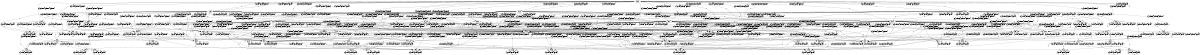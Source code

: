 digraph CSG {
size="8,5"
node [shape=box];
0 [label="(-1,0,0)", shape=diamond]
0 -> n0_0 [ arrowhead=none,label="0:[p1wait][p2wait][p3wait]" ];
n0_0 [ shape=point,width=0.1,height=0.1,label="" ];
n0_0 -> 0;
1 [label="(-1,0,1)", shape=diamond]
1 -> n1_0 [ arrowhead=none,label="0:[p1wait][p2wait][p3wait]" ];
n1_0 [ shape=point,width=0.1,height=0.1,label="" ];
n1_0 -> 1;
2 [label="(-1,0,2)", shape=diamond]
2 -> n2_0 [ arrowhead=none,label="0:[p1wait][p2wait][p3wait]" ];
n2_0 [ shape=point,width=0.1,height=0.1,label="" ];
n2_0 -> 2;
3 [label="(-1,1,0)", shape=diamond]
3 -> n3_0 [ arrowhead=none,label="0:[p1wait][p2wait][p3wait]" ];
n3_0 [ shape=point,width=0.1,height=0.1,label="" ];
n3_0 -> 3;
4 [label="(-1,1,1)", shape=diamond]
4 -> n4_0 [ arrowhead=none,label="0:[p1wait][p2wait][p3wait]" ];
n4_0 [ shape=point,width=0.1,height=0.1,label="" ];
n4_0 -> 4;
4 -> n4_1 [ arrowhead=none,label="1:[p1wait][p2wait][p3shoot2]" ];
n4_1 [ shape=point,width=0.1,height=0.1,label="" ];
n4_1 -> 1;
4 -> n4_2 [ arrowhead=none,label="2:[p1wait][p2shoot3][p3wait]" ];
n4_2 [ shape=point,width=0.1,height=0.1,label="" ];
n4_2 -> 3;
4 -> n4_3 [ arrowhead=none,label="3:[p1wait][p2shoot3][p3shoot2]" ];
n4_3 [ shape=point,width=0.1,height=0.1,label="" ];
n4_3 -> 0;
5 [label="(-1,1,2)", shape=diamond]
5 -> n5_0 [ arrowhead=none,label="0:[p1wait][p2wait][p3wait]" ];
n5_0 [ shape=point,width=0.1,height=0.1,label="" ];
n5_0 -> 5;
5 -> n5_1 [ arrowhead=none,label="1:[p1wait][p2wait][p3shoot2]" ];
n5_1 [ shape=point,width=0.1,height=0.1,label="" ];
n5_1 -> 2;
5 -> n5_2 [ arrowhead=none,label="2:[p1wait][p2shoot3][p3wait]" ];
n5_2 [ shape=point,width=0.1,height=0.1,label="" ];
n5_2 -> 4;
5 -> n5_3 [ arrowhead=none,label="3:[p1wait][p2shoot3][p3shoot2]" ];
n5_3 [ shape=point,width=0.1,height=0.1,label="" ];
n5_3 -> 1;
6 [label="(-1,2,0)", shape=diamond]
6 -> n6_0 [ arrowhead=none,label="0:[p1wait][p2wait][p3wait]" ];
n6_0 [ shape=point,width=0.1,height=0.1,label="" ];
n6_0 -> 6;
7 [label="(-1,2,1)", shape=diamond]
7 -> n7_0 [ arrowhead=none,label="0:[p1wait][p2wait][p3wait]" ];
n7_0 [ shape=point,width=0.1,height=0.1,label="" ];
n7_0 -> 7;
7 -> n7_1 [ arrowhead=none,label="1:[p1wait][p2wait][p3shoot2]" ];
n7_1 [ shape=point,width=0.1,height=0.1,label="" ];
n7_1 -> 4;
7 -> n7_2 [ arrowhead=none,label="2:[p1wait][p2shoot3][p3wait]" ];
n7_2 [ shape=point,width=0.1,height=0.1,label="" ];
n7_2 -> 6;
7 -> n7_3 [ arrowhead=none,label="3:[p1wait][p2shoot3][p3shoot2]" ];
n7_3 [ shape=point,width=0.1,height=0.1,label="" ];
n7_3 -> 3;
8 [label="(-1,2,2)", shape=diamond]
8 -> n8_0 [ arrowhead=none,label="0:[p1wait][p2wait][p3wait]" ];
n8_0 [ shape=point,width=0.1,height=0.1,label="" ];
n8_0 -> 8;
8 -> n8_1 [ arrowhead=none,label="1:[p1wait][p2wait][p3shoot2]" ];
n8_1 [ shape=point,width=0.1,height=0.1,label="" ];
n8_1 -> 5;
8 -> n8_2 [ arrowhead=none,label="2:[p1wait][p2shoot3][p3wait]" ];
n8_2 [ shape=point,width=0.1,height=0.1,label="" ];
n8_2 -> 7;
8 -> n8_3 [ arrowhead=none,label="3:[p1wait][p2shoot3][p3shoot2]" ];
n8_3 [ shape=point,width=0.1,height=0.1,label="" ];
n8_3 -> 4;
9 [label="(0,-1,0)", shape=diamond]
9 -> n9_0 [ arrowhead=none,label="0:[p1wait][p2wait][p3wait]" ];
n9_0 [ shape=point,width=0.1,height=0.1,label="" ];
n9_0 -> 9;
10 [label="(0,-1,1)", shape=diamond]
10 -> n10_0 [ arrowhead=none,label="0:[p1wait][p2wait][p3wait]" ];
n10_0 [ shape=point,width=0.1,height=0.1,label="" ];
n10_0 -> 10;
11 [label="(0,-1,2)", shape=diamond]
11 -> n11_0 [ arrowhead=none,label="0:[p1wait][p2wait][p3wait]" ];
n11_0 [ shape=point,width=0.1,height=0.1,label="" ];
n11_0 -> 11;
12 [label="(0,0,-1)", shape=diamond]
12 -> n12_0 [ arrowhead=none,label="0:[p1wait][p2wait][p3wait]" ];
n12_0 [ shape=point,width=0.1,height=0.1,label="" ];
n12_0 -> 12;
13 [label="(0,0,0)", shape=diamond]
13 -> n13_0 [ arrowhead=none,label="0:[p1wait][p2wait][p3wait]" ];
n13_0 [ shape=point,width=0.1,height=0.1,label="" ];
n13_0 -> 13;
14 [label="(0,0,1)", shape=diamond]
14 -> n14_0 [ arrowhead=none,label="0:[p1wait][p2wait][p3wait]" ];
n14_0 [ shape=point,width=0.1,height=0.1,label="" ];
n14_0 -> 14;
15 [label="(0,0,2)", shape=diamond]
15 -> n15_0 [ arrowhead=none,label="0:[p1wait][p2wait][p3wait]" ];
n15_0 [ shape=point,width=0.1,height=0.1,label="" ];
n15_0 -> 15;
16 [label="(0,1,-1)", shape=diamond]
16 -> n16_0 [ arrowhead=none,label="0:[p1wait][p2wait][p3wait]" ];
n16_0 [ shape=point,width=0.1,height=0.1,label="" ];
n16_0 -> 16;
17 [label="(0,1,0)", shape=diamond]
17 -> n17_0 [ arrowhead=none,label="0:[p1wait][p2wait][p3wait]" ];
n17_0 [ shape=point,width=0.1,height=0.1,label="" ];
n17_0 -> 17;
18 [label="(0,1,1)", shape=diamond]
18 -> n18_0 [ arrowhead=none,label="0:[p1wait][p2wait][p3wait]" ];
n18_0 [ shape=point,width=0.1,height=0.1,label="" ];
n18_0 -> 18;
18 -> n18_1 [ arrowhead=none,label="1:[p1wait][p2wait][p3shoot2]" ];
n18_1 [ shape=point,width=0.1,height=0.1,label="" ];
n18_1 -> 14;
18 -> n18_2 [ arrowhead=none,label="2:[p1wait][p2shoot3][p3wait]" ];
n18_2 [ shape=point,width=0.1,height=0.1,label="" ];
n18_2 -> 17;
18 -> n18_3 [ arrowhead=none,label="3:[p1wait][p2shoot3][p3shoot2]" ];
n18_3 [ shape=point,width=0.1,height=0.1,label="" ];
n18_3 -> 13;
19 [label="(0,1,2)", shape=diamond]
19 -> n19_0 [ arrowhead=none,label="0:[p1wait][p2wait][p3wait]" ];
n19_0 [ shape=point,width=0.1,height=0.1,label="" ];
n19_0 -> 19;
19 -> n19_1 [ arrowhead=none,label="1:[p1wait][p2wait][p3shoot2]" ];
n19_1 [ shape=point,width=0.1,height=0.1,label="" ];
n19_1 -> 15;
19 -> n19_2 [ arrowhead=none,label="2:[p1wait][p2shoot3][p3wait]" ];
n19_2 [ shape=point,width=0.1,height=0.1,label="" ];
n19_2 -> 18;
19 -> n19_3 [ arrowhead=none,label="3:[p1wait][p2shoot3][p3shoot2]" ];
n19_3 [ shape=point,width=0.1,height=0.1,label="" ];
n19_3 -> 14;
20 [label="(0,2,-1)", shape=diamond]
20 -> n20_0 [ arrowhead=none,label="0:[p1wait][p2wait][p3wait]" ];
n20_0 [ shape=point,width=0.1,height=0.1,label="" ];
n20_0 -> 20;
21 [label="(0,2,0)", shape=diamond]
21 -> n21_0 [ arrowhead=none,label="0:[p1wait][p2wait][p3wait]" ];
n21_0 [ shape=point,width=0.1,height=0.1,label="" ];
n21_0 -> 21;
22 [label="(0,2,1)", shape=diamond]
22 -> n22_0 [ arrowhead=none,label="0:[p1wait][p2wait][p3wait]" ];
n22_0 [ shape=point,width=0.1,height=0.1,label="" ];
n22_0 -> 22;
22 -> n22_1 [ arrowhead=none,label="1:[p1wait][p2wait][p3shoot2]" ];
n22_1 [ shape=point,width=0.1,height=0.1,label="" ];
n22_1 -> 18;
22 -> n22_2 [ arrowhead=none,label="2:[p1wait][p2shoot3][p3wait]" ];
n22_2 [ shape=point,width=0.1,height=0.1,label="" ];
n22_2 -> 21;
22 -> n22_3 [ arrowhead=none,label="3:[p1wait][p2shoot3][p3shoot2]" ];
n22_3 [ shape=point,width=0.1,height=0.1,label="" ];
n22_3 -> 17;
23 [label="(0,2,2)", shape=diamond]
23 -> n23_0 [ arrowhead=none,label="0:[p1wait][p2wait][p3wait]" ];
n23_0 [ shape=point,width=0.1,height=0.1,label="" ];
n23_0 -> 23;
23 -> n23_1 [ arrowhead=none,label="1:[p1wait][p2wait][p3shoot2]" ];
n23_1 [ shape=point,width=0.1,height=0.1,label="" ];
n23_1 -> 19;
23 -> n23_2 [ arrowhead=none,label="2:[p1wait][p2shoot3][p3wait]" ];
n23_2 [ shape=point,width=0.1,height=0.1,label="" ];
n23_2 -> 22;
23 -> n23_3 [ arrowhead=none,label="3:[p1wait][p2shoot3][p3shoot2]" ];
n23_3 [ shape=point,width=0.1,height=0.1,label="" ];
n23_3 -> 18;
24 [label="(1,-1,0)", shape=diamond]
24 -> n24_0 [ arrowhead=none,label="0:[p1wait][p2wait][p3wait]" ];
n24_0 [ shape=point,width=0.1,height=0.1,label="" ];
n24_0 -> 24;
25 [label="(1,-1,1)", shape=diamond]
25 -> n25_0 [ arrowhead=none,label="0:[p1wait][p2wait][p3wait]" ];
n25_0 [ shape=point,width=0.1,height=0.1,label="" ];
n25_0 -> 25;
25 -> n25_1 [ arrowhead=none,label="1:[p1wait][p2wait][p3shoot1]" ];
n25_1 [ shape=point,width=0.1,height=0.1,label="" ];
n25_1 -> 10;
25 -> n25_2 [ arrowhead=none,label="2:[p1shoot3][p2wait][p3wait]" ];
n25_2 [ shape=point,width=0.1,height=0.1,label="" ];
n25_2 -> 24;
25 -> n25_3 [ arrowhead=none,label="3:[p1shoot3][p2wait][p3shoot1]" ];
n25_3 [ shape=point,width=0.1,height=0.1,label="" ];
n25_3 -> 9;
26 [label="(1,-1,2)", shape=diamond]
26 -> n26_0 [ arrowhead=none,label="0:[p1wait][p2wait][p3wait]" ];
n26_0 [ shape=point,width=0.1,height=0.1,label="" ];
n26_0 -> 26;
26 -> n26_1 [ arrowhead=none,label="1:[p1wait][p2wait][p3shoot1]" ];
n26_1 [ shape=point,width=0.1,height=0.1,label="" ];
n26_1 -> 11;
26 -> n26_2 [ arrowhead=none,label="2:[p1shoot3][p2wait][p3wait]" ];
n26_2 [ shape=point,width=0.1,height=0.1,label="" ];
n26_2 -> 25;
26 -> n26_3 [ arrowhead=none,label="3:[p1shoot3][p2wait][p3shoot1]" ];
n26_3 [ shape=point,width=0.1,height=0.1,label="" ];
n26_3 -> 10;
27 [label="(1,0,-1)", shape=diamond]
27 -> n27_0 [ arrowhead=none,label="0:[p1wait][p2wait][p3wait]" ];
n27_0 [ shape=point,width=0.1,height=0.1,label="" ];
n27_0 -> 27;
28 [label="(1,0,0)", shape=diamond]
28 -> n28_0 [ arrowhead=none,label="0:[p1wait][p2wait][p3wait]" ];
n28_0 [ shape=point,width=0.1,height=0.1,label="" ];
n28_0 -> 28;
29 [label="(1,0,1)", shape=diamond]
29 -> n29_0 [ arrowhead=none,label="0:[p1wait][p2wait][p3wait]" ];
n29_0 [ shape=point,width=0.1,height=0.1,label="" ];
n29_0 -> 29;
29 -> n29_1 [ arrowhead=none,label="1:[p1wait][p2wait][p3shoot1]" ];
n29_1 [ shape=point,width=0.1,height=0.1,label="" ];
n29_1 -> 14;
29 -> n29_2 [ arrowhead=none,label="2:[p1shoot3][p2wait][p3wait]" ];
n29_2 [ shape=point,width=0.1,height=0.1,label="" ];
n29_2 -> 28;
29 -> n29_3 [ arrowhead=none,label="3:[p1shoot3][p2wait][p3shoot1]" ];
n29_3 [ shape=point,width=0.1,height=0.1,label="" ];
n29_3 -> 13;
30 [label="(1,0,2)", shape=diamond]
30 -> n30_0 [ arrowhead=none,label="0:[p1wait][p2wait][p3wait]" ];
n30_0 [ shape=point,width=0.1,height=0.1,label="" ];
n30_0 -> 30;
30 -> n30_1 [ arrowhead=none,label="1:[p1wait][p2wait][p3shoot1]" ];
n30_1 [ shape=point,width=0.1,height=0.1,label="" ];
n30_1 -> 15;
30 -> n30_2 [ arrowhead=none,label="2:[p1shoot3][p2wait][p3wait]" ];
n30_2 [ shape=point,width=0.1,height=0.1,label="" ];
n30_2 -> 29;
30 -> n30_3 [ arrowhead=none,label="3:[p1shoot3][p2wait][p3shoot1]" ];
n30_3 [ shape=point,width=0.1,height=0.1,label="" ];
n30_3 -> 14;
31 [label="(1,1,-1)", shape=diamond]
31 -> n31_0 [ arrowhead=none,label="0:[p1wait][p2wait][p3wait]" ];
n31_0 [ shape=point,width=0.1,height=0.1,label="" ];
n31_0 -> 31;
31 -> n31_1 [ arrowhead=none,label="1:[p1wait][p2shoot1][p3wait]" ];
n31_1 [ shape=point,width=0.1,height=0.1,label="" ];
n31_1 -> 16;
31 -> n31_2 [ arrowhead=none,label="2:[p1shoot2][p2wait][p3wait]" ];
n31_2 [ shape=point,width=0.1,height=0.1,label="" ];
n31_2 -> 27;
31 -> n31_3 [ arrowhead=none,label="3:[p1shoot2][p2shoot1][p3wait]" ];
n31_3 [ shape=point,width=0.1,height=0.1,label="" ];
n31_3 -> 12;
32 [label="(1,1,0)", shape=diamond]
32 -> n32_0 [ arrowhead=none,label="0:[p1wait][p2wait][p3wait]" ];
n32_0 [ shape=point,width=0.1,height=0.1,label="" ];
n32_0 -> 32;
32 -> n32_1 [ arrowhead=none,label="1:[p1wait][p2shoot1][p3wait]" ];
n32_1 [ shape=point,width=0.1,height=0.1,label="" ];
n32_1 -> 17;
32 -> n32_2 [ arrowhead=none,label="2:[p1shoot2][p2wait][p3wait]" ];
n32_2 [ shape=point,width=0.1,height=0.1,label="" ];
n32_2 -> 28;
32 -> n32_3 [ arrowhead=none,label="3:[p1shoot2][p2shoot1][p3wait]" ];
n32_3 [ shape=point,width=0.1,height=0.1,label="" ];
n32_3 -> 13;
33 [label="(1,1,1)", shape=diamond]
33 -> n33_0 [ arrowhead=none,label="0:[p1wait][p2wait][p3wait]" ];
n33_0 [ shape=point,width=0.1,height=0.1,label="" ];
n33_0 -> 33;
33 -> n33_1 [ arrowhead=none,label="1:[p1wait][p2wait][p3shoot2]" ];
n33_1 [ shape=point,width=0.1,height=0.1,label="" ];
n33_1 -> 29;
33 -> n33_2 [ arrowhead=none,label="2:[p1wait][p2wait][p3shoot1]" ];
n33_2 [ shape=point,width=0.1,height=0.1,label="" ];
n33_2 -> 18;
33 -> n33_3 [ arrowhead=none,label="3:[p1shoot2][p2wait][p3wait]" ];
n33_3 [ shape=point,width=0.1,height=0.1,label="" ];
n33_3 -> 29;
33 -> n33_4 [ arrowhead=none,label="4:[p1shoot2][p2wait][p3shoot2]" ];
n33_4 [ shape=point,width=0.1,height=0.1,label="" ];
n33_4 -> 25;
33 -> n33_5 [ arrowhead=none,label="5:[p1shoot2][p2wait][p3shoot1]" ];
n33_5 [ shape=point,width=0.1,height=0.1,label="" ];
n33_5 -> 14;
33 -> n33_6 [ arrowhead=none,label="6:[p1shoot3][p2wait][p3wait]" ];
n33_6 [ shape=point,width=0.1,height=0.1,label="" ];
n33_6 -> 32;
33 -> n33_7 [ arrowhead=none,label="7:[p1shoot3][p2wait][p3shoot2]" ];
n33_7 [ shape=point,width=0.1,height=0.1,label="" ];
n33_7 -> 28;
33 -> n33_8 [ arrowhead=none,label="8:[p1shoot3][p2wait][p3shoot1]" ];
n33_8 [ shape=point,width=0.1,height=0.1,label="" ];
n33_8 -> 17;
33 -> n33_9 [ arrowhead=none,label="9:[p1wait][p2shoot3][p3wait]" ];
n33_9 [ shape=point,width=0.1,height=0.1,label="" ];
n33_9 -> 32;
33 -> n33_10 [ arrowhead=none,label="10:[p1wait][p2shoot3][p3shoot2]" ];
n33_10 [ shape=point,width=0.1,height=0.1,label="" ];
n33_10 -> 28;
33 -> n33_11 [ arrowhead=none,label="11:[p1wait][p2shoot3][p3shoot1]" ];
n33_11 [ shape=point,width=0.1,height=0.1,label="" ];
n33_11 -> 17;
33 -> n33_12 [ arrowhead=none,label="12:[p1shoot2][p2shoot3][p3wait]" ];
n33_12 [ shape=point,width=0.1,height=0.1,label="" ];
n33_12 -> 28;
33 -> n33_13 [ arrowhead=none,label="13:[p1shoot2][p2shoot3][p3shoot2]" ];
n33_13 [ shape=point,width=0.1,height=0.1,label="" ];
n33_13 -> 24;
33 -> n33_14 [ arrowhead=none,label="14:[p1shoot2][p2shoot3][p3shoot1]" ];
n33_14 [ shape=point,width=0.1,height=0.1,label="" ];
n33_14 -> 13;
33 -> n33_15 [ arrowhead=none,label="15:[p1shoot3][p2shoot3][p3wait]" ];
n33_15 [ shape=point,width=0.1,height=0.1,label="" ];
n33_15 -> 31;
33 -> n33_16 [ arrowhead=none,label="16:[p1shoot3][p2shoot3][p3shoot2]" ];
n33_16 [ shape=point,width=0.1,height=0.1,label="" ];
n33_16 -> 28;
33 -> n33_17 [ arrowhead=none,label="17:[p1shoot3][p2shoot3][p3shoot1]" ];
n33_17 [ shape=point,width=0.1,height=0.1,label="" ];
n33_17 -> 16;
33 -> n33_18 [ arrowhead=none,label="18:[p1wait][p2shoot1][p3wait]" ];
n33_18 [ shape=point,width=0.1,height=0.1,label="" ];
n33_18 -> 18;
33 -> n33_19 [ arrowhead=none,label="19:[p1wait][p2shoot1][p3shoot2]" ];
n33_19 [ shape=point,width=0.1,height=0.1,label="" ];
n33_19 -> 14;
33 -> n33_20 [ arrowhead=none,label="20:[p1wait][p2shoot1][p3shoot1]" ];
n33_20 [ shape=point,width=0.1,height=0.1,label="" ];
n33_20 -> 4;
33 -> n33_21 [ arrowhead=none,label="21:[p1shoot2][p2shoot1][p3wait]" ];
n33_21 [ shape=point,width=0.1,height=0.1,label="" ];
n33_21 -> 14;
33 -> n33_22 [ arrowhead=none,label="22:[p1shoot2][p2shoot1][p3shoot2]" ];
n33_22 [ shape=point,width=0.1,height=0.1,label="" ];
n33_22 -> 10;
33 -> n33_23 [ arrowhead=none,label="23:[p1shoot2][p2shoot1][p3shoot1]" ];
n33_23 [ shape=point,width=0.1,height=0.1,label="" ];
n33_23 -> 1;
33 -> n33_24 [ arrowhead=none,label="24:[p1shoot3][p2shoot1][p3wait]" ];
n33_24 [ shape=point,width=0.1,height=0.1,label="" ];
n33_24 -> 17;
33 -> n33_25 [ arrowhead=none,label="25:[p1shoot3][p2shoot1][p3shoot2]" ];
n33_25 [ shape=point,width=0.1,height=0.1,label="" ];
n33_25 -> 13;
33 -> n33_26 [ arrowhead=none,label="26:[p1shoot3][p2shoot1][p3shoot1]" ];
n33_26 [ shape=point,width=0.1,height=0.1,label="" ];
n33_26 -> 3;
34 [label="(1,1,2)", shape=diamond]
34 -> n34_0 [ arrowhead=none,label="0:[p1wait][p2wait][p3wait]" ];
n34_0 [ shape=point,width=0.1,height=0.1,label="" ];
n34_0 -> 34;
34 -> n34_1 [ arrowhead=none,label="1:[p1wait][p2wait][p3shoot2]" ];
n34_1 [ shape=point,width=0.1,height=0.1,label="" ];
n34_1 -> 30;
34 -> n34_2 [ arrowhead=none,label="2:[p1wait][p2wait][p3shoot1]" ];
n34_2 [ shape=point,width=0.1,height=0.1,label="" ];
n34_2 -> 19;
34 -> n34_3 [ arrowhead=none,label="3:[p1shoot2][p2wait][p3wait]" ];
n34_3 [ shape=point,width=0.1,height=0.1,label="" ];
n34_3 -> 30;
34 -> n34_4 [ arrowhead=none,label="4:[p1shoot2][p2wait][p3shoot2]" ];
n34_4 [ shape=point,width=0.1,height=0.1,label="" ];
n34_4 -> 26;
34 -> n34_5 [ arrowhead=none,label="5:[p1shoot2][p2wait][p3shoot1]" ];
n34_5 [ shape=point,width=0.1,height=0.1,label="" ];
n34_5 -> 15;
34 -> n34_6 [ arrowhead=none,label="6:[p1shoot3][p2wait][p3wait]" ];
n34_6 [ shape=point,width=0.1,height=0.1,label="" ];
n34_6 -> 33;
34 -> n34_7 [ arrowhead=none,label="7:[p1shoot3][p2wait][p3shoot2]" ];
n34_7 [ shape=point,width=0.1,height=0.1,label="" ];
n34_7 -> 29;
34 -> n34_8 [ arrowhead=none,label="8:[p1shoot3][p2wait][p3shoot1]" ];
n34_8 [ shape=point,width=0.1,height=0.1,label="" ];
n34_8 -> 18;
34 -> n34_9 [ arrowhead=none,label="9:[p1wait][p2shoot3][p3wait]" ];
n34_9 [ shape=point,width=0.1,height=0.1,label="" ];
n34_9 -> 33;
34 -> n34_10 [ arrowhead=none,label="10:[p1wait][p2shoot3][p3shoot2]" ];
n34_10 [ shape=point,width=0.1,height=0.1,label="" ];
n34_10 -> 29;
34 -> n34_11 [ arrowhead=none,label="11:[p1wait][p2shoot3][p3shoot1]" ];
n34_11 [ shape=point,width=0.1,height=0.1,label="" ];
n34_11 -> 18;
34 -> n34_12 [ arrowhead=none,label="12:[p1shoot2][p2shoot3][p3wait]" ];
n34_12 [ shape=point,width=0.1,height=0.1,label="" ];
n34_12 -> 29;
34 -> n34_13 [ arrowhead=none,label="13:[p1shoot2][p2shoot3][p3shoot2]" ];
n34_13 [ shape=point,width=0.1,height=0.1,label="" ];
n34_13 -> 25;
34 -> n34_14 [ arrowhead=none,label="14:[p1shoot2][p2shoot3][p3shoot1]" ];
n34_14 [ shape=point,width=0.1,height=0.1,label="" ];
n34_14 -> 14;
34 -> n34_15 [ arrowhead=none,label="15:[p1shoot3][p2shoot3][p3wait]" ];
n34_15 [ shape=point,width=0.1,height=0.1,label="" ];
n34_15 -> 32;
34 -> n34_16 [ arrowhead=none,label="16:[p1shoot3][p2shoot3][p3shoot2]" ];
n34_16 [ shape=point,width=0.1,height=0.1,label="" ];
n34_16 -> 29;
34 -> n34_17 [ arrowhead=none,label="17:[p1shoot3][p2shoot3][p3shoot1]" ];
n34_17 [ shape=point,width=0.1,height=0.1,label="" ];
n34_17 -> 17;
34 -> n34_18 [ arrowhead=none,label="18:[p1wait][p2shoot1][p3wait]" ];
n34_18 [ shape=point,width=0.1,height=0.1,label="" ];
n34_18 -> 19;
34 -> n34_19 [ arrowhead=none,label="19:[p1wait][p2shoot1][p3shoot2]" ];
n34_19 [ shape=point,width=0.1,height=0.1,label="" ];
n34_19 -> 15;
34 -> n34_20 [ arrowhead=none,label="20:[p1wait][p2shoot1][p3shoot1]" ];
n34_20 [ shape=point,width=0.1,height=0.1,label="" ];
n34_20 -> 5;
34 -> n34_21 [ arrowhead=none,label="21:[p1shoot2][p2shoot1][p3wait]" ];
n34_21 [ shape=point,width=0.1,height=0.1,label="" ];
n34_21 -> 15;
34 -> n34_22 [ arrowhead=none,label="22:[p1shoot2][p2shoot1][p3shoot2]" ];
n34_22 [ shape=point,width=0.1,height=0.1,label="" ];
n34_22 -> 11;
34 -> n34_23 [ arrowhead=none,label="23:[p1shoot2][p2shoot1][p3shoot1]" ];
n34_23 [ shape=point,width=0.1,height=0.1,label="" ];
n34_23 -> 2;
34 -> n34_24 [ arrowhead=none,label="24:[p1shoot3][p2shoot1][p3wait]" ];
n34_24 [ shape=point,width=0.1,height=0.1,label="" ];
n34_24 -> 18;
34 -> n34_25 [ arrowhead=none,label="25:[p1shoot3][p2shoot1][p3shoot2]" ];
n34_25 [ shape=point,width=0.1,height=0.1,label="" ];
n34_25 -> 14;
34 -> n34_26 [ arrowhead=none,label="26:[p1shoot3][p2shoot1][p3shoot1]" ];
n34_26 [ shape=point,width=0.1,height=0.1,label="" ];
n34_26 -> 4;
35 [label="(1,2,-1)", shape=diamond]
35 -> n35_0 [ arrowhead=none,label="0:[p1wait][p2wait][p3wait]" ];
n35_0 [ shape=point,width=0.1,height=0.1,label="" ];
n35_0 -> 35;
35 -> n35_1 [ arrowhead=none,label="1:[p1wait][p2shoot1][p3wait]" ];
n35_1 [ shape=point,width=0.1,height=0.1,label="" ];
n35_1 -> 20;
35 -> n35_2 [ arrowhead=none,label="2:[p1shoot2][p2wait][p3wait]" ];
n35_2 [ shape=point,width=0.1,height=0.1,label="" ];
n35_2 -> 31;
35 -> n35_3 [ arrowhead=none,label="3:[p1shoot2][p2shoot1][p3wait]" ];
n35_3 [ shape=point,width=0.1,height=0.1,label="" ];
n35_3 -> 16;
36 [label="(1,2,0)", shape=diamond]
36 -> n36_0 [ arrowhead=none,label="0:[p1wait][p2wait][p3wait]" ];
n36_0 [ shape=point,width=0.1,height=0.1,label="" ];
n36_0 -> 36;
36 -> n36_1 [ arrowhead=none,label="1:[p1wait][p2shoot1][p3wait]" ];
n36_1 [ shape=point,width=0.1,height=0.1,label="" ];
n36_1 -> 21;
36 -> n36_2 [ arrowhead=none,label="2:[p1shoot2][p2wait][p3wait]" ];
n36_2 [ shape=point,width=0.1,height=0.1,label="" ];
n36_2 -> 32;
36 -> n36_3 [ arrowhead=none,label="3:[p1shoot2][p2shoot1][p3wait]" ];
n36_3 [ shape=point,width=0.1,height=0.1,label="" ];
n36_3 -> 17;
37 [label="(1,2,1)", shape=diamond]
37 -> n37_0 [ arrowhead=none,label="0:[p1wait][p2wait][p3wait]" ];
n37_0 [ shape=point,width=0.1,height=0.1,label="" ];
n37_0 -> 37;
37 -> n37_1 [ arrowhead=none,label="1:[p1wait][p2wait][p3shoot2]" ];
n37_1 [ shape=point,width=0.1,height=0.1,label="" ];
n37_1 -> 33;
37 -> n37_2 [ arrowhead=none,label="2:[p1wait][p2wait][p3shoot1]" ];
n37_2 [ shape=point,width=0.1,height=0.1,label="" ];
n37_2 -> 22;
37 -> n37_3 [ arrowhead=none,label="3:[p1shoot2][p2wait][p3wait]" ];
n37_3 [ shape=point,width=0.1,height=0.1,label="" ];
n37_3 -> 33;
37 -> n37_4 [ arrowhead=none,label="4:[p1shoot2][p2wait][p3shoot2]" ];
n37_4 [ shape=point,width=0.1,height=0.1,label="" ];
n37_4 -> 29;
37 -> n37_5 [ arrowhead=none,label="5:[p1shoot2][p2wait][p3shoot1]" ];
n37_5 [ shape=point,width=0.1,height=0.1,label="" ];
n37_5 -> 18;
37 -> n37_6 [ arrowhead=none,label="6:[p1shoot3][p2wait][p3wait]" ];
n37_6 [ shape=point,width=0.1,height=0.1,label="" ];
n37_6 -> 36;
37 -> n37_7 [ arrowhead=none,label="7:[p1shoot3][p2wait][p3shoot2]" ];
n37_7 [ shape=point,width=0.1,height=0.1,label="" ];
n37_7 -> 32;
37 -> n37_8 [ arrowhead=none,label="8:[p1shoot3][p2wait][p3shoot1]" ];
n37_8 [ shape=point,width=0.1,height=0.1,label="" ];
n37_8 -> 21;
37 -> n37_9 [ arrowhead=none,label="9:[p1wait][p2shoot3][p3wait]" ];
n37_9 [ shape=point,width=0.1,height=0.1,label="" ];
n37_9 -> 36;
37 -> n37_10 [ arrowhead=none,label="10:[p1wait][p2shoot3][p3shoot2]" ];
n37_10 [ shape=point,width=0.1,height=0.1,label="" ];
n37_10 -> 32;
37 -> n37_11 [ arrowhead=none,label="11:[p1wait][p2shoot3][p3shoot1]" ];
n37_11 [ shape=point,width=0.1,height=0.1,label="" ];
n37_11 -> 21;
37 -> n37_12 [ arrowhead=none,label="12:[p1shoot2][p2shoot3][p3wait]" ];
n37_12 [ shape=point,width=0.1,height=0.1,label="" ];
n37_12 -> 32;
37 -> n37_13 [ arrowhead=none,label="13:[p1shoot2][p2shoot3][p3shoot2]" ];
n37_13 [ shape=point,width=0.1,height=0.1,label="" ];
n37_13 -> 28;
37 -> n37_14 [ arrowhead=none,label="14:[p1shoot2][p2shoot3][p3shoot1]" ];
n37_14 [ shape=point,width=0.1,height=0.1,label="" ];
n37_14 -> 17;
37 -> n37_15 [ arrowhead=none,label="15:[p1shoot3][p2shoot3][p3wait]" ];
n37_15 [ shape=point,width=0.1,height=0.1,label="" ];
n37_15 -> 35;
37 -> n37_16 [ arrowhead=none,label="16:[p1shoot3][p2shoot3][p3shoot2]" ];
n37_16 [ shape=point,width=0.1,height=0.1,label="" ];
n37_16 -> 32;
37 -> n37_17 [ arrowhead=none,label="17:[p1shoot3][p2shoot3][p3shoot1]" ];
n37_17 [ shape=point,width=0.1,height=0.1,label="" ];
n37_17 -> 20;
37 -> n37_18 [ arrowhead=none,label="18:[p1wait][p2shoot1][p3wait]" ];
n37_18 [ shape=point,width=0.1,height=0.1,label="" ];
n37_18 -> 22;
37 -> n37_19 [ arrowhead=none,label="19:[p1wait][p2shoot1][p3shoot2]" ];
n37_19 [ shape=point,width=0.1,height=0.1,label="" ];
n37_19 -> 18;
37 -> n37_20 [ arrowhead=none,label="20:[p1wait][p2shoot1][p3shoot1]" ];
n37_20 [ shape=point,width=0.1,height=0.1,label="" ];
n37_20 -> 7;
37 -> n37_21 [ arrowhead=none,label="21:[p1shoot2][p2shoot1][p3wait]" ];
n37_21 [ shape=point,width=0.1,height=0.1,label="" ];
n37_21 -> 18;
37 -> n37_22 [ arrowhead=none,label="22:[p1shoot2][p2shoot1][p3shoot2]" ];
n37_22 [ shape=point,width=0.1,height=0.1,label="" ];
n37_22 -> 14;
37 -> n37_23 [ arrowhead=none,label="23:[p1shoot2][p2shoot1][p3shoot1]" ];
n37_23 [ shape=point,width=0.1,height=0.1,label="" ];
n37_23 -> 4;
37 -> n37_24 [ arrowhead=none,label="24:[p1shoot3][p2shoot1][p3wait]" ];
n37_24 [ shape=point,width=0.1,height=0.1,label="" ];
n37_24 -> 21;
37 -> n37_25 [ arrowhead=none,label="25:[p1shoot3][p2shoot1][p3shoot2]" ];
n37_25 [ shape=point,width=0.1,height=0.1,label="" ];
n37_25 -> 17;
37 -> n37_26 [ arrowhead=none,label="26:[p1shoot3][p2shoot1][p3shoot1]" ];
n37_26 [ shape=point,width=0.1,height=0.1,label="" ];
n37_26 -> 6;
38 [label="(1,2,2)", shape=diamond]
38 -> n38_0 [ arrowhead=none,label="0:[p1wait][p2wait][p3wait]" ];
n38_0 [ shape=point,width=0.1,height=0.1,label="" ];
n38_0 -> 38;
38 -> n38_1 [ arrowhead=none,label="1:[p1wait][p2wait][p3shoot2]" ];
n38_1 [ shape=point,width=0.1,height=0.1,label="" ];
n38_1 -> 34;
38 -> n38_2 [ arrowhead=none,label="2:[p1wait][p2wait][p3shoot1]" ];
n38_2 [ shape=point,width=0.1,height=0.1,label="" ];
n38_2 -> 23;
38 -> n38_3 [ arrowhead=none,label="3:[p1shoot2][p2wait][p3wait]" ];
n38_3 [ shape=point,width=0.1,height=0.1,label="" ];
n38_3 -> 34;
38 -> n38_4 [ arrowhead=none,label="4:[p1shoot2][p2wait][p3shoot2]" ];
n38_4 [ shape=point,width=0.1,height=0.1,label="" ];
n38_4 -> 30;
38 -> n38_5 [ arrowhead=none,label="5:[p1shoot2][p2wait][p3shoot1]" ];
n38_5 [ shape=point,width=0.1,height=0.1,label="" ];
n38_5 -> 19;
38 -> n38_6 [ arrowhead=none,label="6:[p1shoot3][p2wait][p3wait]" ];
n38_6 [ shape=point,width=0.1,height=0.1,label="" ];
n38_6 -> 37;
38 -> n38_7 [ arrowhead=none,label="7:[p1shoot3][p2wait][p3shoot2]" ];
n38_7 [ shape=point,width=0.1,height=0.1,label="" ];
n38_7 -> 33;
38 -> n38_8 [ arrowhead=none,label="8:[p1shoot3][p2wait][p3shoot1]" ];
n38_8 [ shape=point,width=0.1,height=0.1,label="" ];
n38_8 -> 22;
38 -> n38_9 [ arrowhead=none,label="9:[p1wait][p2shoot3][p3wait]" ];
n38_9 [ shape=point,width=0.1,height=0.1,label="" ];
n38_9 -> 37;
38 -> n38_10 [ arrowhead=none,label="10:[p1wait][p2shoot3][p3shoot2]" ];
n38_10 [ shape=point,width=0.1,height=0.1,label="" ];
n38_10 -> 33;
38 -> n38_11 [ arrowhead=none,label="11:[p1wait][p2shoot3][p3shoot1]" ];
n38_11 [ shape=point,width=0.1,height=0.1,label="" ];
n38_11 -> 22;
38 -> n38_12 [ arrowhead=none,label="12:[p1shoot2][p2shoot3][p3wait]" ];
n38_12 [ shape=point,width=0.1,height=0.1,label="" ];
n38_12 -> 33;
38 -> n38_13 [ arrowhead=none,label="13:[p1shoot2][p2shoot3][p3shoot2]" ];
n38_13 [ shape=point,width=0.1,height=0.1,label="" ];
n38_13 -> 29;
38 -> n38_14 [ arrowhead=none,label="14:[p1shoot2][p2shoot3][p3shoot1]" ];
n38_14 [ shape=point,width=0.1,height=0.1,label="" ];
n38_14 -> 18;
38 -> n38_15 [ arrowhead=none,label="15:[p1shoot3][p2shoot3][p3wait]" ];
n38_15 [ shape=point,width=0.1,height=0.1,label="" ];
n38_15 -> 36;
38 -> n38_16 [ arrowhead=none,label="16:[p1shoot3][p2shoot3][p3shoot2]" ];
n38_16 [ shape=point,width=0.1,height=0.1,label="" ];
n38_16 -> 33;
38 -> n38_17 [ arrowhead=none,label="17:[p1shoot3][p2shoot3][p3shoot1]" ];
n38_17 [ shape=point,width=0.1,height=0.1,label="" ];
n38_17 -> 21;
38 -> n38_18 [ arrowhead=none,label="18:[p1wait][p2shoot1][p3wait]" ];
n38_18 [ shape=point,width=0.1,height=0.1,label="" ];
n38_18 -> 23;
38 -> n38_19 [ arrowhead=none,label="19:[p1wait][p2shoot1][p3shoot2]" ];
n38_19 [ shape=point,width=0.1,height=0.1,label="" ];
n38_19 -> 19;
38 -> n38_20 [ arrowhead=none,label="20:[p1wait][p2shoot1][p3shoot1]" ];
n38_20 [ shape=point,width=0.1,height=0.1,label="" ];
n38_20 -> 8;
38 -> n38_21 [ arrowhead=none,label="21:[p1shoot2][p2shoot1][p3wait]" ];
n38_21 [ shape=point,width=0.1,height=0.1,label="" ];
n38_21 -> 19;
38 -> n38_22 [ arrowhead=none,label="22:[p1shoot2][p2shoot1][p3shoot2]" ];
n38_22 [ shape=point,width=0.1,height=0.1,label="" ];
n38_22 -> 15;
38 -> n38_23 [ arrowhead=none,label="23:[p1shoot2][p2shoot1][p3shoot1]" ];
n38_23 [ shape=point,width=0.1,height=0.1,label="" ];
n38_23 -> 5;
38 -> n38_24 [ arrowhead=none,label="24:[p1shoot3][p2shoot1][p3wait]" ];
n38_24 [ shape=point,width=0.1,height=0.1,label="" ];
n38_24 -> 22;
38 -> n38_25 [ arrowhead=none,label="25:[p1shoot3][p2shoot1][p3shoot2]" ];
n38_25 [ shape=point,width=0.1,height=0.1,label="" ];
n38_25 -> 18;
38 -> n38_26 [ arrowhead=none,label="26:[p1shoot3][p2shoot1][p3shoot1]" ];
n38_26 [ shape=point,width=0.1,height=0.1,label="" ];
n38_26 -> 7;
39 [label="(2,-1,0)", shape=diamond]
39 -> n39_0 [ arrowhead=none,label="0:[p1wait][p2wait][p3wait]" ];
n39_0 [ shape=point,width=0.1,height=0.1,label="" ];
n39_0 -> 39;
40 [label="(2,-1,1)", shape=diamond]
40 -> n40_0 [ arrowhead=none,label="0:[p1wait][p2wait][p3wait]" ];
n40_0 [ shape=point,width=0.1,height=0.1,label="" ];
n40_0 -> 40;
40 -> n40_1 [ arrowhead=none,label="1:[p1wait][p2wait][p3shoot1]" ];
n40_1 [ shape=point,width=0.1,height=0.1,label="" ];
n40_1 -> 25;
40 -> n40_2 [ arrowhead=none,label="2:[p1shoot3][p2wait][p3wait]" ];
n40_2 [ shape=point,width=0.1,height=0.1,label="" ];
n40_2 -> 39;
40 -> n40_3 [ arrowhead=none,label="3:[p1shoot3][p2wait][p3shoot1]" ];
n40_3 [ shape=point,width=0.1,height=0.1,label="" ];
n40_3 -> 24;
41 [label="(2,-1,2)", shape=diamond]
41 -> n41_0 [ arrowhead=none,label="0:[p1wait][p2wait][p3wait]" ];
n41_0 [ shape=point,width=0.1,height=0.1,label="" ];
n41_0 -> 41;
41 -> n41_1 [ arrowhead=none,label="1:[p1wait][p2wait][p3shoot1]" ];
n41_1 [ shape=point,width=0.1,height=0.1,label="" ];
n41_1 -> 26;
41 -> n41_2 [ arrowhead=none,label="2:[p1shoot3][p2wait][p3wait]" ];
n41_2 [ shape=point,width=0.1,height=0.1,label="" ];
n41_2 -> 40;
41 -> n41_3 [ arrowhead=none,label="3:[p1shoot3][p2wait][p3shoot1]" ];
n41_3 [ shape=point,width=0.1,height=0.1,label="" ];
n41_3 -> 25;
42 [label="(2,0,-1)", shape=diamond]
42 -> n42_0 [ arrowhead=none,label="0:[p1wait][p2wait][p3wait]" ];
n42_0 [ shape=point,width=0.1,height=0.1,label="" ];
n42_0 -> 42;
43 [label="(2,0,0)", shape=diamond]
43 -> n43_0 [ arrowhead=none,label="0:[p1wait][p2wait][p3wait]" ];
n43_0 [ shape=point,width=0.1,height=0.1,label="" ];
n43_0 -> 43;
44 [label="(2,0,1)", shape=diamond]
44 -> n44_0 [ arrowhead=none,label="0:[p1wait][p2wait][p3wait]" ];
n44_0 [ shape=point,width=0.1,height=0.1,label="" ];
n44_0 -> 44;
44 -> n44_1 [ arrowhead=none,label="1:[p1wait][p2wait][p3shoot1]" ];
n44_1 [ shape=point,width=0.1,height=0.1,label="" ];
n44_1 -> 29;
44 -> n44_2 [ arrowhead=none,label="2:[p1shoot3][p2wait][p3wait]" ];
n44_2 [ shape=point,width=0.1,height=0.1,label="" ];
n44_2 -> 43;
44 -> n44_3 [ arrowhead=none,label="3:[p1shoot3][p2wait][p3shoot1]" ];
n44_3 [ shape=point,width=0.1,height=0.1,label="" ];
n44_3 -> 28;
45 [label="(2,0,2)", shape=diamond]
45 -> n45_0 [ arrowhead=none,label="0:[p1wait][p2wait][p3wait]" ];
n45_0 [ shape=point,width=0.1,height=0.1,label="" ];
n45_0 -> 45;
45 -> n45_1 [ arrowhead=none,label="1:[p1wait][p2wait][p3shoot1]" ];
n45_1 [ shape=point,width=0.1,height=0.1,label="" ];
n45_1 -> 30;
45 -> n45_2 [ arrowhead=none,label="2:[p1shoot3][p2wait][p3wait]" ];
n45_2 [ shape=point,width=0.1,height=0.1,label="" ];
n45_2 -> 44;
45 -> n45_3 [ arrowhead=none,label="3:[p1shoot3][p2wait][p3shoot1]" ];
n45_3 [ shape=point,width=0.1,height=0.1,label="" ];
n45_3 -> 29;
46 [label="(2,1,-1)", shape=diamond]
46 -> n46_0 [ arrowhead=none,label="0:[p1wait][p2wait][p3wait]" ];
n46_0 [ shape=point,width=0.1,height=0.1,label="" ];
n46_0 -> 46;
46 -> n46_1 [ arrowhead=none,label="1:[p1wait][p2shoot1][p3wait]" ];
n46_1 [ shape=point,width=0.1,height=0.1,label="" ];
n46_1 -> 31;
46 -> n46_2 [ arrowhead=none,label="2:[p1shoot2][p2wait][p3wait]" ];
n46_2 [ shape=point,width=0.1,height=0.1,label="" ];
n46_2 -> 42;
46 -> n46_3 [ arrowhead=none,label="3:[p1shoot2][p2shoot1][p3wait]" ];
n46_3 [ shape=point,width=0.1,height=0.1,label="" ];
n46_3 -> 27;
47 [label="(2,1,0)", shape=diamond]
47 -> n47_0 [ arrowhead=none,label="0:[p1wait][p2wait][p3wait]" ];
n47_0 [ shape=point,width=0.1,height=0.1,label="" ];
n47_0 -> 47;
47 -> n47_1 [ arrowhead=none,label="1:[p1wait][p2shoot1][p3wait]" ];
n47_1 [ shape=point,width=0.1,height=0.1,label="" ];
n47_1 -> 32;
47 -> n47_2 [ arrowhead=none,label="2:[p1shoot2][p2wait][p3wait]" ];
n47_2 [ shape=point,width=0.1,height=0.1,label="" ];
n47_2 -> 43;
47 -> n47_3 [ arrowhead=none,label="3:[p1shoot2][p2shoot1][p3wait]" ];
n47_3 [ shape=point,width=0.1,height=0.1,label="" ];
n47_3 -> 28;
48 [label="(2,1,1)", shape=diamond]
48 -> n48_0 [ arrowhead=none,label="0:[p1wait][p2wait][p3wait]" ];
n48_0 [ shape=point,width=0.1,height=0.1,label="" ];
n48_0 -> 48;
48 -> n48_1 [ arrowhead=none,label="1:[p1wait][p2wait][p3shoot2]" ];
n48_1 [ shape=point,width=0.1,height=0.1,label="" ];
n48_1 -> 44;
48 -> n48_2 [ arrowhead=none,label="2:[p1wait][p2wait][p3shoot1]" ];
n48_2 [ shape=point,width=0.1,height=0.1,label="" ];
n48_2 -> 33;
48 -> n48_3 [ arrowhead=none,label="3:[p1shoot2][p2wait][p3wait]" ];
n48_3 [ shape=point,width=0.1,height=0.1,label="" ];
n48_3 -> 44;
48 -> n48_4 [ arrowhead=none,label="4:[p1shoot2][p2wait][p3shoot2]" ];
n48_4 [ shape=point,width=0.1,height=0.1,label="" ];
n48_4 -> 40;
48 -> n48_5 [ arrowhead=none,label="5:[p1shoot2][p2wait][p3shoot1]" ];
n48_5 [ shape=point,width=0.1,height=0.1,label="" ];
n48_5 -> 29;
48 -> n48_6 [ arrowhead=none,label="6:[p1shoot3][p2wait][p3wait]" ];
n48_6 [ shape=point,width=0.1,height=0.1,label="" ];
n48_6 -> 47;
48 -> n48_7 [ arrowhead=none,label="7:[p1shoot3][p2wait][p3shoot2]" ];
n48_7 [ shape=point,width=0.1,height=0.1,label="" ];
n48_7 -> 43;
48 -> n48_8 [ arrowhead=none,label="8:[p1shoot3][p2wait][p3shoot1]" ];
n48_8 [ shape=point,width=0.1,height=0.1,label="" ];
n48_8 -> 32;
48 -> n48_9 [ arrowhead=none,label="9:[p1wait][p2shoot3][p3wait]" ];
n48_9 [ shape=point,width=0.1,height=0.1,label="" ];
n48_9 -> 47;
48 -> n48_10 [ arrowhead=none,label="10:[p1wait][p2shoot3][p3shoot2]" ];
n48_10 [ shape=point,width=0.1,height=0.1,label="" ];
n48_10 -> 43;
48 -> n48_11 [ arrowhead=none,label="11:[p1wait][p2shoot3][p3shoot1]" ];
n48_11 [ shape=point,width=0.1,height=0.1,label="" ];
n48_11 -> 32;
48 -> n48_12 [ arrowhead=none,label="12:[p1shoot2][p2shoot3][p3wait]" ];
n48_12 [ shape=point,width=0.1,height=0.1,label="" ];
n48_12 -> 43;
48 -> n48_13 [ arrowhead=none,label="13:[p1shoot2][p2shoot3][p3shoot2]" ];
n48_13 [ shape=point,width=0.1,height=0.1,label="" ];
n48_13 -> 39;
48 -> n48_14 [ arrowhead=none,label="14:[p1shoot2][p2shoot3][p3shoot1]" ];
n48_14 [ shape=point,width=0.1,height=0.1,label="" ];
n48_14 -> 28;
48 -> n48_15 [ arrowhead=none,label="15:[p1shoot3][p2shoot3][p3wait]" ];
n48_15 [ shape=point,width=0.1,height=0.1,label="" ];
n48_15 -> 46;
48 -> n48_16 [ arrowhead=none,label="16:[p1shoot3][p2shoot3][p3shoot2]" ];
n48_16 [ shape=point,width=0.1,height=0.1,label="" ];
n48_16 -> 43;
48 -> n48_17 [ arrowhead=none,label="17:[p1shoot3][p2shoot3][p3shoot1]" ];
n48_17 [ shape=point,width=0.1,height=0.1,label="" ];
n48_17 -> 31;
48 -> n48_18 [ arrowhead=none,label="18:[p1wait][p2shoot1][p3wait]" ];
n48_18 [ shape=point,width=0.1,height=0.1,label="" ];
n48_18 -> 33;
48 -> n48_19 [ arrowhead=none,label="19:[p1wait][p2shoot1][p3shoot2]" ];
n48_19 [ shape=point,width=0.1,height=0.1,label="" ];
n48_19 -> 29;
48 -> n48_20 [ arrowhead=none,label="20:[p1wait][p2shoot1][p3shoot1]" ];
n48_20 [ shape=point,width=0.1,height=0.1,label="" ];
n48_20 -> 18;
48 -> n48_21 [ arrowhead=none,label="21:[p1shoot2][p2shoot1][p3wait]" ];
n48_21 [ shape=point,width=0.1,height=0.1,label="" ];
n48_21 -> 29;
48 -> n48_22 [ arrowhead=none,label="22:[p1shoot2][p2shoot1][p3shoot2]" ];
n48_22 [ shape=point,width=0.1,height=0.1,label="" ];
n48_22 -> 25;
48 -> n48_23 [ arrowhead=none,label="23:[p1shoot2][p2shoot1][p3shoot1]" ];
n48_23 [ shape=point,width=0.1,height=0.1,label="" ];
n48_23 -> 14;
48 -> n48_24 [ arrowhead=none,label="24:[p1shoot3][p2shoot1][p3wait]" ];
n48_24 [ shape=point,width=0.1,height=0.1,label="" ];
n48_24 -> 32;
48 -> n48_25 [ arrowhead=none,label="25:[p1shoot3][p2shoot1][p3shoot2]" ];
n48_25 [ shape=point,width=0.1,height=0.1,label="" ];
n48_25 -> 28;
48 -> n48_26 [ arrowhead=none,label="26:[p1shoot3][p2shoot1][p3shoot1]" ];
n48_26 [ shape=point,width=0.1,height=0.1,label="" ];
n48_26 -> 17;
49 [label="(2,1,2)", shape=diamond]
49 -> n49_0 [ arrowhead=none,label="0:[p1wait][p2wait][p3wait]" ];
n49_0 [ shape=point,width=0.1,height=0.1,label="" ];
n49_0 -> 49;
49 -> n49_1 [ arrowhead=none,label="1:[p1wait][p2wait][p3shoot2]" ];
n49_1 [ shape=point,width=0.1,height=0.1,label="" ];
n49_1 -> 45;
49 -> n49_2 [ arrowhead=none,label="2:[p1wait][p2wait][p3shoot1]" ];
n49_2 [ shape=point,width=0.1,height=0.1,label="" ];
n49_2 -> 34;
49 -> n49_3 [ arrowhead=none,label="3:[p1shoot2][p2wait][p3wait]" ];
n49_3 [ shape=point,width=0.1,height=0.1,label="" ];
n49_3 -> 45;
49 -> n49_4 [ arrowhead=none,label="4:[p1shoot2][p2wait][p3shoot2]" ];
n49_4 [ shape=point,width=0.1,height=0.1,label="" ];
n49_4 -> 41;
49 -> n49_5 [ arrowhead=none,label="5:[p1shoot2][p2wait][p3shoot1]" ];
n49_5 [ shape=point,width=0.1,height=0.1,label="" ];
n49_5 -> 30;
49 -> n49_6 [ arrowhead=none,label="6:[p1shoot3][p2wait][p3wait]" ];
n49_6 [ shape=point,width=0.1,height=0.1,label="" ];
n49_6 -> 48;
49 -> n49_7 [ arrowhead=none,label="7:[p1shoot3][p2wait][p3shoot2]" ];
n49_7 [ shape=point,width=0.1,height=0.1,label="" ];
n49_7 -> 44;
49 -> n49_8 [ arrowhead=none,label="8:[p1shoot3][p2wait][p3shoot1]" ];
n49_8 [ shape=point,width=0.1,height=0.1,label="" ];
n49_8 -> 33;
49 -> n49_9 [ arrowhead=none,label="9:[p1wait][p2shoot3][p3wait]" ];
n49_9 [ shape=point,width=0.1,height=0.1,label="" ];
n49_9 -> 48;
49 -> n49_10 [ arrowhead=none,label="10:[p1wait][p2shoot3][p3shoot2]" ];
n49_10 [ shape=point,width=0.1,height=0.1,label="" ];
n49_10 -> 44;
49 -> n49_11 [ arrowhead=none,label="11:[p1wait][p2shoot3][p3shoot1]" ];
n49_11 [ shape=point,width=0.1,height=0.1,label="" ];
n49_11 -> 33;
49 -> n49_12 [ arrowhead=none,label="12:[p1shoot2][p2shoot3][p3wait]" ];
n49_12 [ shape=point,width=0.1,height=0.1,label="" ];
n49_12 -> 44;
49 -> n49_13 [ arrowhead=none,label="13:[p1shoot2][p2shoot3][p3shoot2]" ];
n49_13 [ shape=point,width=0.1,height=0.1,label="" ];
n49_13 -> 40;
49 -> n49_14 [ arrowhead=none,label="14:[p1shoot2][p2shoot3][p3shoot1]" ];
n49_14 [ shape=point,width=0.1,height=0.1,label="" ];
n49_14 -> 29;
49 -> n49_15 [ arrowhead=none,label="15:[p1shoot3][p2shoot3][p3wait]" ];
n49_15 [ shape=point,width=0.1,height=0.1,label="" ];
n49_15 -> 47;
49 -> n49_16 [ arrowhead=none,label="16:[p1shoot3][p2shoot3][p3shoot2]" ];
n49_16 [ shape=point,width=0.1,height=0.1,label="" ];
n49_16 -> 44;
49 -> n49_17 [ arrowhead=none,label="17:[p1shoot3][p2shoot3][p3shoot1]" ];
n49_17 [ shape=point,width=0.1,height=0.1,label="" ];
n49_17 -> 32;
49 -> n49_18 [ arrowhead=none,label="18:[p1wait][p2shoot1][p3wait]" ];
n49_18 [ shape=point,width=0.1,height=0.1,label="" ];
n49_18 -> 34;
49 -> n49_19 [ arrowhead=none,label="19:[p1wait][p2shoot1][p3shoot2]" ];
n49_19 [ shape=point,width=0.1,height=0.1,label="" ];
n49_19 -> 30;
49 -> n49_20 [ arrowhead=none,label="20:[p1wait][p2shoot1][p3shoot1]" ];
n49_20 [ shape=point,width=0.1,height=0.1,label="" ];
n49_20 -> 19;
49 -> n49_21 [ arrowhead=none,label="21:[p1shoot2][p2shoot1][p3wait]" ];
n49_21 [ shape=point,width=0.1,height=0.1,label="" ];
n49_21 -> 30;
49 -> n49_22 [ arrowhead=none,label="22:[p1shoot2][p2shoot1][p3shoot2]" ];
n49_22 [ shape=point,width=0.1,height=0.1,label="" ];
n49_22 -> 26;
49 -> n49_23 [ arrowhead=none,label="23:[p1shoot2][p2shoot1][p3shoot1]" ];
n49_23 [ shape=point,width=0.1,height=0.1,label="" ];
n49_23 -> 15;
49 -> n49_24 [ arrowhead=none,label="24:[p1shoot3][p2shoot1][p3wait]" ];
n49_24 [ shape=point,width=0.1,height=0.1,label="" ];
n49_24 -> 33;
49 -> n49_25 [ arrowhead=none,label="25:[p1shoot3][p2shoot1][p3shoot2]" ];
n49_25 [ shape=point,width=0.1,height=0.1,label="" ];
n49_25 -> 29;
49 -> n49_26 [ arrowhead=none,label="26:[p1shoot3][p2shoot1][p3shoot1]" ];
n49_26 [ shape=point,width=0.1,height=0.1,label="" ];
n49_26 -> 18;
50 [label="(2,2,-1)", shape=diamond]
50 -> n50_0 [ arrowhead=none,label="0:[p1wait][p2wait][p3wait]" ];
n50_0 [ shape=point,width=0.1,height=0.1,label="" ];
n50_0 -> 50;
50 -> n50_1 [ arrowhead=none,label="1:[p1wait][p2shoot1][p3wait]" ];
n50_1 [ shape=point,width=0.1,height=0.1,label="" ];
n50_1 -> 35;
50 -> n50_2 [ arrowhead=none,label="2:[p1shoot2][p2wait][p3wait]" ];
n50_2 [ shape=point,width=0.1,height=0.1,label="" ];
n50_2 -> 46;
50 -> n50_3 [ arrowhead=none,label="3:[p1shoot2][p2shoot1][p3wait]" ];
n50_3 [ shape=point,width=0.1,height=0.1,label="" ];
n50_3 -> 31;
51 [label="(2,2,0)", shape=diamond]
51 -> n51_0 [ arrowhead=none,label="0:[p1wait][p2wait][p3wait]" ];
n51_0 [ shape=point,width=0.1,height=0.1,label="" ];
n51_0 -> 51;
51 -> n51_1 [ arrowhead=none,label="1:[p1wait][p2shoot1][p3wait]" ];
n51_1 [ shape=point,width=0.1,height=0.1,label="" ];
n51_1 -> 36;
51 -> n51_2 [ arrowhead=none,label="2:[p1shoot2][p2wait][p3wait]" ];
n51_2 [ shape=point,width=0.1,height=0.1,label="" ];
n51_2 -> 47;
51 -> n51_3 [ arrowhead=none,label="3:[p1shoot2][p2shoot1][p3wait]" ];
n51_3 [ shape=point,width=0.1,height=0.1,label="" ];
n51_3 -> 32;
52 [label="(2,2,1)", shape=diamond]
52 -> n52_0 [ arrowhead=none,label="0:[p1wait][p2wait][p3wait]" ];
n52_0 [ shape=point,width=0.1,height=0.1,label="" ];
n52_0 -> 52;
52 -> n52_1 [ arrowhead=none,label="1:[p1wait][p2wait][p3shoot2]" ];
n52_1 [ shape=point,width=0.1,height=0.1,label="" ];
n52_1 -> 48;
52 -> n52_2 [ arrowhead=none,label="2:[p1wait][p2wait][p3shoot1]" ];
n52_2 [ shape=point,width=0.1,height=0.1,label="" ];
n52_2 -> 37;
52 -> n52_3 [ arrowhead=none,label="3:[p1shoot2][p2wait][p3wait]" ];
n52_3 [ shape=point,width=0.1,height=0.1,label="" ];
n52_3 -> 48;
52 -> n52_4 [ arrowhead=none,label="4:[p1shoot2][p2wait][p3shoot2]" ];
n52_4 [ shape=point,width=0.1,height=0.1,label="" ];
n52_4 -> 44;
52 -> n52_5 [ arrowhead=none,label="5:[p1shoot2][p2wait][p3shoot1]" ];
n52_5 [ shape=point,width=0.1,height=0.1,label="" ];
n52_5 -> 33;
52 -> n52_6 [ arrowhead=none,label="6:[p1shoot3][p2wait][p3wait]" ];
n52_6 [ shape=point,width=0.1,height=0.1,label="" ];
n52_6 -> 51;
52 -> n52_7 [ arrowhead=none,label="7:[p1shoot3][p2wait][p3shoot2]" ];
n52_7 [ shape=point,width=0.1,height=0.1,label="" ];
n52_7 -> 47;
52 -> n52_8 [ arrowhead=none,label="8:[p1shoot3][p2wait][p3shoot1]" ];
n52_8 [ shape=point,width=0.1,height=0.1,label="" ];
n52_8 -> 36;
52 -> n52_9 [ arrowhead=none,label="9:[p1wait][p2shoot3][p3wait]" ];
n52_9 [ shape=point,width=0.1,height=0.1,label="" ];
n52_9 -> 51;
52 -> n52_10 [ arrowhead=none,label="10:[p1wait][p2shoot3][p3shoot2]" ];
n52_10 [ shape=point,width=0.1,height=0.1,label="" ];
n52_10 -> 47;
52 -> n52_11 [ arrowhead=none,label="11:[p1wait][p2shoot3][p3shoot1]" ];
n52_11 [ shape=point,width=0.1,height=0.1,label="" ];
n52_11 -> 36;
52 -> n52_12 [ arrowhead=none,label="12:[p1shoot2][p2shoot3][p3wait]" ];
n52_12 [ shape=point,width=0.1,height=0.1,label="" ];
n52_12 -> 47;
52 -> n52_13 [ arrowhead=none,label="13:[p1shoot2][p2shoot3][p3shoot2]" ];
n52_13 [ shape=point,width=0.1,height=0.1,label="" ];
n52_13 -> 43;
52 -> n52_14 [ arrowhead=none,label="14:[p1shoot2][p2shoot3][p3shoot1]" ];
n52_14 [ shape=point,width=0.1,height=0.1,label="" ];
n52_14 -> 32;
52 -> n52_15 [ arrowhead=none,label="15:[p1shoot3][p2shoot3][p3wait]" ];
n52_15 [ shape=point,width=0.1,height=0.1,label="" ];
n52_15 -> 50;
52 -> n52_16 [ arrowhead=none,label="16:[p1shoot3][p2shoot3][p3shoot2]" ];
n52_16 [ shape=point,width=0.1,height=0.1,label="" ];
n52_16 -> 47;
52 -> n52_17 [ arrowhead=none,label="17:[p1shoot3][p2shoot3][p3shoot1]" ];
n52_17 [ shape=point,width=0.1,height=0.1,label="" ];
n52_17 -> 35;
52 -> n52_18 [ arrowhead=none,label="18:[p1wait][p2shoot1][p3wait]" ];
n52_18 [ shape=point,width=0.1,height=0.1,label="" ];
n52_18 -> 37;
52 -> n52_19 [ arrowhead=none,label="19:[p1wait][p2shoot1][p3shoot2]" ];
n52_19 [ shape=point,width=0.1,height=0.1,label="" ];
n52_19 -> 33;
52 -> n52_20 [ arrowhead=none,label="20:[p1wait][p2shoot1][p3shoot1]" ];
n52_20 [ shape=point,width=0.1,height=0.1,label="" ];
n52_20 -> 22;
52 -> n52_21 [ arrowhead=none,label="21:[p1shoot2][p2shoot1][p3wait]" ];
n52_21 [ shape=point,width=0.1,height=0.1,label="" ];
n52_21 -> 33;
52 -> n52_22 [ arrowhead=none,label="22:[p1shoot2][p2shoot1][p3shoot2]" ];
n52_22 [ shape=point,width=0.1,height=0.1,label="" ];
n52_22 -> 29;
52 -> n52_23 [ arrowhead=none,label="23:[p1shoot2][p2shoot1][p3shoot1]" ];
n52_23 [ shape=point,width=0.1,height=0.1,label="" ];
n52_23 -> 18;
52 -> n52_24 [ arrowhead=none,label="24:[p1shoot3][p2shoot1][p3wait]" ];
n52_24 [ shape=point,width=0.1,height=0.1,label="" ];
n52_24 -> 36;
52 -> n52_25 [ arrowhead=none,label="25:[p1shoot3][p2shoot1][p3shoot2]" ];
n52_25 [ shape=point,width=0.1,height=0.1,label="" ];
n52_25 -> 32;
52 -> n52_26 [ arrowhead=none,label="26:[p1shoot3][p2shoot1][p3shoot1]" ];
n52_26 [ shape=point,width=0.1,height=0.1,label="" ];
n52_26 -> 21;
53 [label="(2,2,2)", shape=diamond]
53 -> n53_0 [ arrowhead=none,label="0:[p1wait][p2wait][p3wait]" ];
n53_0 [ shape=point,width=0.1,height=0.1,label="" ];
n53_0 -> 53;
53 -> n53_1 [ arrowhead=none,label="1:[p1wait][p2wait][p3shoot2]" ];
n53_1 [ shape=point,width=0.1,height=0.1,label="" ];
n53_1 -> 49;
53 -> n53_2 [ arrowhead=none,label="2:[p1wait][p2wait][p3shoot1]" ];
n53_2 [ shape=point,width=0.1,height=0.1,label="" ];
n53_2 -> 38;
53 -> n53_3 [ arrowhead=none,label="3:[p1shoot2][p2wait][p3wait]" ];
n53_3 [ shape=point,width=0.1,height=0.1,label="" ];
n53_3 -> 49;
53 -> n53_4 [ arrowhead=none,label="4:[p1shoot2][p2wait][p3shoot2]" ];
n53_4 [ shape=point,width=0.1,height=0.1,label="" ];
n53_4 -> 45;
53 -> n53_5 [ arrowhead=none,label="5:[p1shoot2][p2wait][p3shoot1]" ];
n53_5 [ shape=point,width=0.1,height=0.1,label="" ];
n53_5 -> 34;
53 -> n53_6 [ arrowhead=none,label="6:[p1shoot3][p2wait][p3wait]" ];
n53_6 [ shape=point,width=0.1,height=0.1,label="" ];
n53_6 -> 52;
53 -> n53_7 [ arrowhead=none,label="7:[p1shoot3][p2wait][p3shoot2]" ];
n53_7 [ shape=point,width=0.1,height=0.1,label="" ];
n53_7 -> 48;
53 -> n53_8 [ arrowhead=none,label="8:[p1shoot3][p2wait][p3shoot1]" ];
n53_8 [ shape=point,width=0.1,height=0.1,label="" ];
n53_8 -> 37;
53 -> n53_9 [ arrowhead=none,label="9:[p1wait][p2shoot3][p3wait]" ];
n53_9 [ shape=point,width=0.1,height=0.1,label="" ];
n53_9 -> 52;
53 -> n53_10 [ arrowhead=none,label="10:[p1wait][p2shoot3][p3shoot2]" ];
n53_10 [ shape=point,width=0.1,height=0.1,label="" ];
n53_10 -> 48;
53 -> n53_11 [ arrowhead=none,label="11:[p1wait][p2shoot3][p3shoot1]" ];
n53_11 [ shape=point,width=0.1,height=0.1,label="" ];
n53_11 -> 37;
53 -> n53_12 [ arrowhead=none,label="12:[p1shoot2][p2shoot3][p3wait]" ];
n53_12 [ shape=point,width=0.1,height=0.1,label="" ];
n53_12 -> 48;
53 -> n53_13 [ arrowhead=none,label="13:[p1shoot2][p2shoot3][p3shoot2]" ];
n53_13 [ shape=point,width=0.1,height=0.1,label="" ];
n53_13 -> 44;
53 -> n53_14 [ arrowhead=none,label="14:[p1shoot2][p2shoot3][p3shoot1]" ];
n53_14 [ shape=point,width=0.1,height=0.1,label="" ];
n53_14 -> 33;
53 -> n53_15 [ arrowhead=none,label="15:[p1shoot3][p2shoot3][p3wait]" ];
n53_15 [ shape=point,width=0.1,height=0.1,label="" ];
n53_15 -> 51;
53 -> n53_16 [ arrowhead=none,label="16:[p1shoot3][p2shoot3][p3shoot2]" ];
n53_16 [ shape=point,width=0.1,height=0.1,label="" ];
n53_16 -> 48;
53 -> n53_17 [ arrowhead=none,label="17:[p1shoot3][p2shoot3][p3shoot1]" ];
n53_17 [ shape=point,width=0.1,height=0.1,label="" ];
n53_17 -> 36;
53 -> n53_18 [ arrowhead=none,label="18:[p1wait][p2shoot1][p3wait]" ];
n53_18 [ shape=point,width=0.1,height=0.1,label="" ];
n53_18 -> 38;
53 -> n53_19 [ arrowhead=none,label="19:[p1wait][p2shoot1][p3shoot2]" ];
n53_19 [ shape=point,width=0.1,height=0.1,label="" ];
n53_19 -> 34;
53 -> n53_20 [ arrowhead=none,label="20:[p1wait][p2shoot1][p3shoot1]" ];
n53_20 [ shape=point,width=0.1,height=0.1,label="" ];
n53_20 -> 23;
53 -> n53_21 [ arrowhead=none,label="21:[p1shoot2][p2shoot1][p3wait]" ];
n53_21 [ shape=point,width=0.1,height=0.1,label="" ];
n53_21 -> 34;
53 -> n53_22 [ arrowhead=none,label="22:[p1shoot2][p2shoot1][p3shoot2]" ];
n53_22 [ shape=point,width=0.1,height=0.1,label="" ];
n53_22 -> 30;
53 -> n53_23 [ arrowhead=none,label="23:[p1shoot2][p2shoot1][p3shoot1]" ];
n53_23 [ shape=point,width=0.1,height=0.1,label="" ];
n53_23 -> 19;
53 -> n53_24 [ arrowhead=none,label="24:[p1shoot3][p2shoot1][p3wait]" ];
n53_24 [ shape=point,width=0.1,height=0.1,label="" ];
n53_24 -> 37;
53 -> n53_25 [ arrowhead=none,label="25:[p1shoot3][p2shoot1][p3shoot2]" ];
n53_25 [ shape=point,width=0.1,height=0.1,label="" ];
n53_25 -> 33;
53 -> n53_26 [ arrowhead=none,label="26:[p1shoot3][p2shoot1][p3shoot1]" ];
n53_26 [ shape=point,width=0.1,height=0.1,label="" ];
n53_26 -> 22;
}
